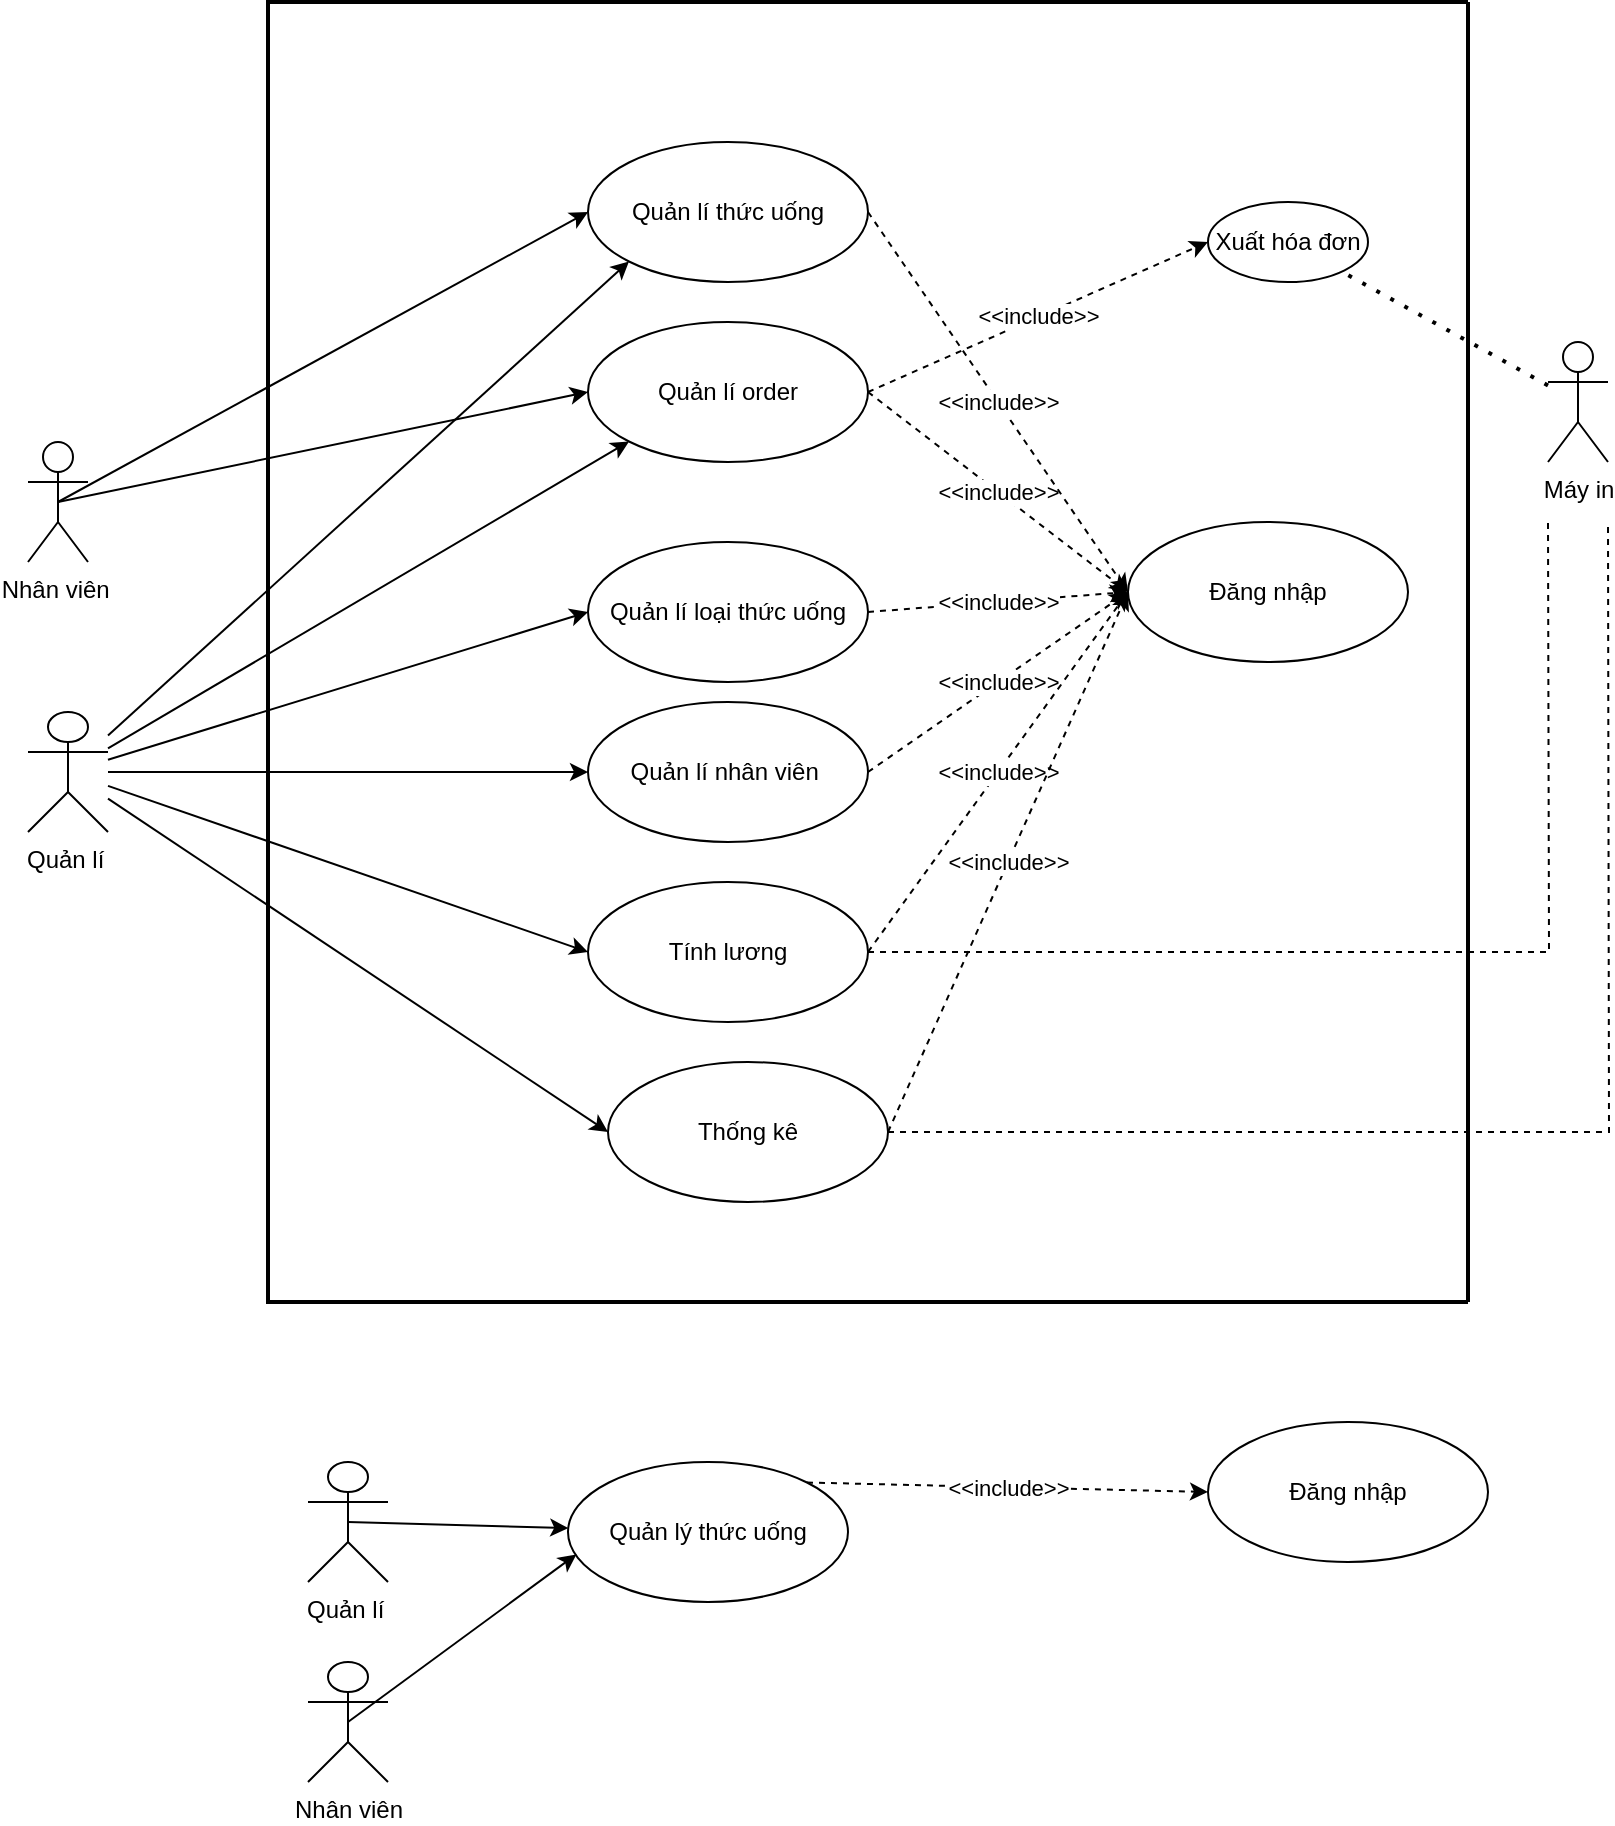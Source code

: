 <mxfile version="13.10.4" type="github">
  <diagram id="wGTcTHuJHE5CPNHD4VtJ" name="Page-1">
    <mxGraphModel dx="318" dy="726" grid="1" gridSize="10" guides="1" tooltips="1" connect="1" arrows="1" fold="1" page="1" pageScale="1" pageWidth="3300" pageHeight="4681" math="0" shadow="0">
      <root>
        <mxCell id="0" />
        <mxCell id="1" parent="0" />
        <mxCell id="aUiKgl4sltHzzZUIfWi_-46" style="edgeStyle=none;rounded=0;orthogonalLoop=1;jettySize=auto;html=1;entryX=0;entryY=1;entryDx=0;entryDy=0;" parent="1" source="1rgUpgfxhRBXVYCej87L-1" target="1rgUpgfxhRBXVYCej87L-71" edge="1">
          <mxGeometry relative="1" as="geometry" />
        </mxCell>
        <mxCell id="aUiKgl4sltHzzZUIfWi_-47" style="edgeStyle=none;rounded=0;orthogonalLoop=1;jettySize=auto;html=1;entryX=0;entryY=1;entryDx=0;entryDy=0;" parent="1" source="1rgUpgfxhRBXVYCej87L-1" target="1rgUpgfxhRBXVYCej87L-5" edge="1">
          <mxGeometry relative="1" as="geometry" />
        </mxCell>
        <mxCell id="aUiKgl4sltHzzZUIfWi_-48" style="edgeStyle=none;rounded=0;orthogonalLoop=1;jettySize=auto;html=1;entryX=0;entryY=0.5;entryDx=0;entryDy=0;" parent="1" source="1rgUpgfxhRBXVYCej87L-1" target="aUiKgl4sltHzzZUIfWi_-6" edge="1">
          <mxGeometry relative="1" as="geometry" />
        </mxCell>
        <mxCell id="aUiKgl4sltHzzZUIfWi_-49" style="edgeStyle=none;rounded=0;orthogonalLoop=1;jettySize=auto;html=1;entryX=0;entryY=0.5;entryDx=0;entryDy=0;" parent="1" source="1rgUpgfxhRBXVYCej87L-1" target="1rgUpgfxhRBXVYCej87L-6" edge="1">
          <mxGeometry relative="1" as="geometry" />
        </mxCell>
        <mxCell id="aUiKgl4sltHzzZUIfWi_-50" style="edgeStyle=none;rounded=0;orthogonalLoop=1;jettySize=auto;html=1;entryX=0;entryY=0.5;entryDx=0;entryDy=0;" parent="1" source="1rgUpgfxhRBXVYCej87L-1" target="aUiKgl4sltHzzZUIfWi_-5" edge="1">
          <mxGeometry relative="1" as="geometry" />
        </mxCell>
        <mxCell id="aUiKgl4sltHzzZUIfWi_-51" style="edgeStyle=none;rounded=0;orthogonalLoop=1;jettySize=auto;html=1;entryX=0;entryY=0.5;entryDx=0;entryDy=0;" parent="1" source="1rgUpgfxhRBXVYCej87L-1" target="aUiKgl4sltHzzZUIfWi_-7" edge="1">
          <mxGeometry relative="1" as="geometry" />
        </mxCell>
        <mxCell id="1rgUpgfxhRBXVYCej87L-1" value="Quản lí&amp;nbsp;" style="shape=umlActor;verticalLabelPosition=bottom;verticalAlign=top;html=1;" parent="1" vertex="1">
          <mxGeometry x="40" y="405" width="40" height="60" as="geometry" />
        </mxCell>
        <mxCell id="1rgUpgfxhRBXVYCej87L-53" style="edgeStyle=none;rounded=0;orthogonalLoop=1;jettySize=auto;html=1;exitX=0.5;exitY=0.5;exitDx=0;exitDy=0;exitPerimeter=0;entryX=0;entryY=0.5;entryDx=0;entryDy=0;" parent="1" source="1rgUpgfxhRBXVYCej87L-2" target="1rgUpgfxhRBXVYCej87L-5" edge="1">
          <mxGeometry relative="1" as="geometry" />
        </mxCell>
        <mxCell id="1rgUpgfxhRBXVYCej87L-75" style="edgeStyle=none;rounded=0;orthogonalLoop=1;jettySize=auto;html=1;exitX=0.5;exitY=0.5;exitDx=0;exitDy=0;exitPerimeter=0;entryX=0;entryY=0.5;entryDx=0;entryDy=0;" parent="1" source="1rgUpgfxhRBXVYCej87L-2" target="1rgUpgfxhRBXVYCej87L-71" edge="1">
          <mxGeometry relative="1" as="geometry" />
        </mxCell>
        <mxCell id="1rgUpgfxhRBXVYCej87L-2" value="Nhân viên&amp;nbsp;" style="shape=umlActor;verticalLabelPosition=bottom;verticalAlign=top;html=1;" parent="1" vertex="1">
          <mxGeometry x="40" y="270" width="30" height="60" as="geometry" />
        </mxCell>
        <mxCell id="1rgUpgfxhRBXVYCej87L-4" value="Đăng nhập" style="ellipse;whiteSpace=wrap;html=1;" parent="1" vertex="1">
          <mxGeometry x="590" y="310" width="140" height="70" as="geometry" />
        </mxCell>
        <mxCell id="aUiKgl4sltHzzZUIfWi_-38" value="&amp;lt;&amp;lt;include&amp;gt;&amp;gt;" style="edgeStyle=none;rounded=0;orthogonalLoop=1;jettySize=auto;html=1;exitX=1;exitY=0.5;exitDx=0;exitDy=0;entryX=0;entryY=0.5;entryDx=0;entryDy=0;dashed=1;" parent="1" source="1rgUpgfxhRBXVYCej87L-5" target="1rgUpgfxhRBXVYCej87L-4" edge="1">
          <mxGeometry relative="1" as="geometry" />
        </mxCell>
        <mxCell id="aUiKgl4sltHzzZUIfWi_-55" value="&amp;lt;&amp;lt;include&amp;gt;&amp;gt;" style="edgeStyle=none;rounded=0;orthogonalLoop=1;jettySize=auto;html=1;exitX=1;exitY=0.5;exitDx=0;exitDy=0;entryX=0;entryY=0.5;entryDx=0;entryDy=0;dashed=1;" parent="1" source="1rgUpgfxhRBXVYCej87L-5" target="1rgUpgfxhRBXVYCej87L-41" edge="1">
          <mxGeometry relative="1" as="geometry" />
        </mxCell>
        <mxCell id="1rgUpgfxhRBXVYCej87L-5" value="Quản lí order" style="ellipse;whiteSpace=wrap;html=1;" parent="1" vertex="1">
          <mxGeometry x="320" y="210" width="140" height="70" as="geometry" />
        </mxCell>
        <mxCell id="aUiKgl4sltHzzZUIfWi_-40" value="&amp;lt;&amp;lt;include&amp;gt;&amp;gt;" style="edgeStyle=none;rounded=0;orthogonalLoop=1;jettySize=auto;html=1;exitX=1;exitY=0.5;exitDx=0;exitDy=0;entryX=0;entryY=0.5;entryDx=0;entryDy=0;dashed=1;" parent="1" source="1rgUpgfxhRBXVYCej87L-6" target="1rgUpgfxhRBXVYCej87L-4" edge="1">
          <mxGeometry relative="1" as="geometry" />
        </mxCell>
        <mxCell id="1rgUpgfxhRBXVYCej87L-6" value="Quản lí nhân viên&amp;nbsp;" style="ellipse;whiteSpace=wrap;html=1;" parent="1" vertex="1">
          <mxGeometry x="320" y="400" width="140" height="70" as="geometry" />
        </mxCell>
        <mxCell id="1rgUpgfxhRBXVYCej87L-24" value="Máy in" style="shape=umlActor;verticalLabelPosition=bottom;verticalAlign=top;html=1;" parent="1" vertex="1">
          <mxGeometry x="800" y="220" width="30" height="60" as="geometry" />
        </mxCell>
        <mxCell id="aUiKgl4sltHzzZUIfWi_-37" value="&amp;lt;&amp;lt;include&amp;gt;&amp;gt;" style="edgeStyle=none;rounded=0;orthogonalLoop=1;jettySize=auto;html=1;exitX=1;exitY=0.5;exitDx=0;exitDy=0;entryX=0;entryY=0.5;entryDx=0;entryDy=0;dashed=1;" parent="1" source="1rgUpgfxhRBXVYCej87L-71" target="1rgUpgfxhRBXVYCej87L-4" edge="1">
          <mxGeometry relative="1" as="geometry" />
        </mxCell>
        <mxCell id="1rgUpgfxhRBXVYCej87L-71" value="Quản lí thức uống" style="ellipse;whiteSpace=wrap;html=1;" parent="1" vertex="1">
          <mxGeometry x="320" y="120" width="140" height="70" as="geometry" />
        </mxCell>
        <mxCell id="1rgUpgfxhRBXVYCej87L-82" value="" style="strokeWidth=2;html=1;shape=mxgraph.flowchart.annotation_1;align=left;pointerEvents=1;" parent="1" vertex="1">
          <mxGeometry x="160" y="50" width="600" height="650" as="geometry" />
        </mxCell>
        <mxCell id="1rgUpgfxhRBXVYCej87L-87" value="" style="endArrow=none;html=1;entryX=1;entryY=0;entryDx=0;entryDy=0;entryPerimeter=0;exitX=1;exitY=1;exitDx=0;exitDy=0;exitPerimeter=0;strokeWidth=2;" parent="1" source="1rgUpgfxhRBXVYCej87L-82" target="1rgUpgfxhRBXVYCej87L-82" edge="1">
          <mxGeometry width="50" height="50" relative="1" as="geometry">
            <mxPoint x="750" y="100" as="sourcePoint" />
            <mxPoint x="800" y="50" as="targetPoint" />
          </mxGeometry>
        </mxCell>
        <mxCell id="aUiKgl4sltHzzZUIfWi_-43" value="&amp;lt;&amp;lt;include&amp;gt;&amp;gt;" style="edgeStyle=none;rounded=0;orthogonalLoop=1;jettySize=auto;html=1;exitX=1;exitY=0.5;exitDx=0;exitDy=0;entryX=0;entryY=0.5;entryDx=0;entryDy=0;dashed=1;" parent="1" source="aUiKgl4sltHzzZUIfWi_-5" target="1rgUpgfxhRBXVYCej87L-4" edge="1">
          <mxGeometry relative="1" as="geometry" />
        </mxCell>
        <mxCell id="88AISwnvkQmua2wp9amE-2" style="edgeStyle=orthogonalEdgeStyle;rounded=0;orthogonalLoop=1;jettySize=auto;html=1;dashed=1;endArrow=none;endFill=0;exitX=1;exitY=0.5;exitDx=0;exitDy=0;" edge="1" parent="1" source="aUiKgl4sltHzzZUIfWi_-5">
          <mxGeometry relative="1" as="geometry">
            <mxPoint x="800" y="310" as="targetPoint" />
          </mxGeometry>
        </mxCell>
        <mxCell id="aUiKgl4sltHzzZUIfWi_-5" value="Tính lương" style="ellipse;whiteSpace=wrap;html=1;" parent="1" vertex="1">
          <mxGeometry x="320" y="490" width="140" height="70" as="geometry" />
        </mxCell>
        <mxCell id="aUiKgl4sltHzzZUIfWi_-39" value="&amp;lt;&amp;lt;include&amp;gt;&amp;gt;" style="edgeStyle=none;rounded=0;orthogonalLoop=1;jettySize=auto;html=1;exitX=1;exitY=0.5;exitDx=0;exitDy=0;entryX=0;entryY=0.5;entryDx=0;entryDy=0;dashed=1;" parent="1" source="aUiKgl4sltHzzZUIfWi_-6" target="1rgUpgfxhRBXVYCej87L-4" edge="1">
          <mxGeometry relative="1" as="geometry" />
        </mxCell>
        <mxCell id="aUiKgl4sltHzzZUIfWi_-6" value="Quản lí loại thức uống" style="ellipse;whiteSpace=wrap;html=1;" parent="1" vertex="1">
          <mxGeometry x="320" y="320" width="140" height="70" as="geometry" />
        </mxCell>
        <mxCell id="aUiKgl4sltHzzZUIfWi_-45" value="&amp;lt;&amp;lt;include&amp;gt;&amp;gt;" style="edgeStyle=none;rounded=0;orthogonalLoop=1;jettySize=auto;html=1;exitX=1;exitY=0.5;exitDx=0;exitDy=0;entryX=0;entryY=0.5;entryDx=0;entryDy=0;dashed=1;" parent="1" source="aUiKgl4sltHzzZUIfWi_-7" target="1rgUpgfxhRBXVYCej87L-4" edge="1">
          <mxGeometry relative="1" as="geometry" />
        </mxCell>
        <mxCell id="88AISwnvkQmua2wp9amE-3" style="edgeStyle=orthogonalEdgeStyle;rounded=0;orthogonalLoop=1;jettySize=auto;html=1;dashed=1;endArrow=none;endFill=0;" edge="1" parent="1" source="aUiKgl4sltHzzZUIfWi_-7">
          <mxGeometry relative="1" as="geometry">
            <mxPoint x="830" y="310" as="targetPoint" />
          </mxGeometry>
        </mxCell>
        <mxCell id="aUiKgl4sltHzzZUIfWi_-7" value="Thống kê" style="ellipse;whiteSpace=wrap;html=1;" parent="1" vertex="1">
          <mxGeometry x="330" y="580" width="140" height="70" as="geometry" />
        </mxCell>
        <mxCell id="1rgUpgfxhRBXVYCej87L-41" value="Xuất hóa đơn" style="ellipse;whiteSpace=wrap;html=1;" parent="1" vertex="1">
          <mxGeometry x="630" y="150" width="80" height="40" as="geometry" />
        </mxCell>
        <mxCell id="aUiKgl4sltHzzZUIfWi_-52" value="" style="endArrow=none;dashed=1;html=1;dashPattern=1 3;strokeWidth=2;" parent="1" source="1rgUpgfxhRBXVYCej87L-24" target="1rgUpgfxhRBXVYCej87L-41" edge="1">
          <mxGeometry width="50" height="50" relative="1" as="geometry">
            <mxPoint x="790.0" y="211.034" as="sourcePoint" />
            <mxPoint x="660.0" y="220" as="targetPoint" />
          </mxGeometry>
        </mxCell>
        <mxCell id="Ls65YnhED85il4RWpXL9-9" style="rounded=0;orthogonalLoop=1;jettySize=auto;html=1;exitX=0.5;exitY=0.5;exitDx=0;exitDy=0;exitPerimeter=0;" parent="1" source="Ls65YnhED85il4RWpXL9-3" target="Ls65YnhED85il4RWpXL9-6" edge="1">
          <mxGeometry relative="1" as="geometry" />
        </mxCell>
        <mxCell id="Ls65YnhED85il4RWpXL9-3" value="Quản lí&amp;nbsp;" style="shape=umlActor;verticalLabelPosition=bottom;verticalAlign=top;html=1;" parent="1" vertex="1">
          <mxGeometry x="180" y="780" width="40" height="60" as="geometry" />
        </mxCell>
        <mxCell id="Ls65YnhED85il4RWpXL9-10" value="&amp;lt;&amp;lt;include&amp;gt;&amp;gt;" style="rounded=0;orthogonalLoop=1;jettySize=auto;html=1;exitX=1;exitY=0;exitDx=0;exitDy=0;entryX=0;entryY=0.5;entryDx=0;entryDy=0;dashed=1;" parent="1" source="Ls65YnhED85il4RWpXL9-6" target="Ls65YnhED85il4RWpXL9-8" edge="1">
          <mxGeometry relative="1" as="geometry" />
        </mxCell>
        <mxCell id="Ls65YnhED85il4RWpXL9-6" value="Quản lý thức uống" style="ellipse;whiteSpace=wrap;html=1;" parent="1" vertex="1">
          <mxGeometry x="310" y="780" width="140" height="70" as="geometry" />
        </mxCell>
        <mxCell id="Ls65YnhED85il4RWpXL9-8" value="Đăng nhập" style="ellipse;whiteSpace=wrap;html=1;" parent="1" vertex="1">
          <mxGeometry x="630" y="760" width="140" height="70" as="geometry" />
        </mxCell>
        <mxCell id="Ls65YnhED85il4RWpXL9-13" style="edgeStyle=none;rounded=0;orthogonalLoop=1;jettySize=auto;html=1;exitX=0.5;exitY=0.5;exitDx=0;exitDy=0;exitPerimeter=0;entryX=0.03;entryY=0.66;entryDx=0;entryDy=0;entryPerimeter=0;" parent="1" source="Ls65YnhED85il4RWpXL9-12" target="Ls65YnhED85il4RWpXL9-6" edge="1">
          <mxGeometry relative="1" as="geometry" />
        </mxCell>
        <mxCell id="Ls65YnhED85il4RWpXL9-12" value="Nhân viên" style="shape=umlActor;verticalLabelPosition=bottom;verticalAlign=top;html=1;" parent="1" vertex="1">
          <mxGeometry x="180" y="880" width="40" height="60" as="geometry" />
        </mxCell>
      </root>
    </mxGraphModel>
  </diagram>
</mxfile>
